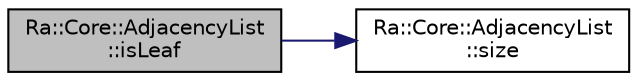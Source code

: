 digraph "Ra::Core::AdjacencyList::isLeaf"
{
 // INTERACTIVE_SVG=YES
 // LATEX_PDF_SIZE
  edge [fontname="Helvetica",fontsize="10",labelfontname="Helvetica",labelfontsize="10"];
  node [fontname="Helvetica",fontsize="10",shape=record];
  rankdir="LR";
  Node1 [label="Ra::Core::AdjacencyList\l::isLeaf",height=0.2,width=0.4,color="black", fillcolor="grey75", style="filled", fontcolor="black",tooltip="Return true if the node is a leaf node."];
  Node1 -> Node2 [color="midnightblue",fontsize="10",style="solid",fontname="Helvetica"];
  Node2 [label="Ra::Core::AdjacencyList\l::size",height=0.2,width=0.4,color="black", fillcolor="white", style="filled",URL="$classRa_1_1Core_1_1AdjacencyList.html#a48b78362d882a41b32f0df6aa1d42855",tooltip="Return the number of nodes in the graph."];
}
